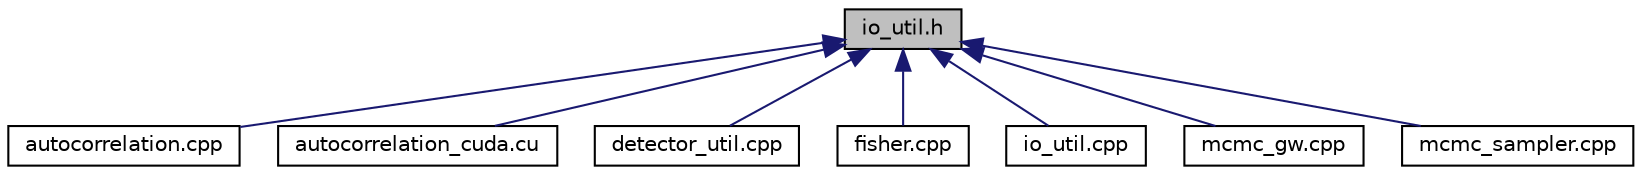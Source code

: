 digraph "io_util.h"
{
  edge [fontname="Helvetica",fontsize="10",labelfontname="Helvetica",labelfontsize="10"];
  node [fontname="Helvetica",fontsize="10",shape=record];
  Node4 [label="io_util.h",height=0.2,width=0.4,color="black", fillcolor="grey75", style="filled", fontcolor="black"];
  Node4 -> Node5 [dir="back",color="midnightblue",fontsize="10",style="solid",fontname="Helvetica"];
  Node5 [label="autocorrelation.cpp",height=0.2,width=0.4,color="black", fillcolor="white", style="filled",URL="$d0/d19/autocorrelation_8cpp.html"];
  Node4 -> Node6 [dir="back",color="midnightblue",fontsize="10",style="solid",fontname="Helvetica"];
  Node6 [label="autocorrelation_cuda.cu",height=0.2,width=0.4,color="black", fillcolor="white", style="filled",URL="$d4/dd1/autocorrelation__cuda_8cu.html"];
  Node4 -> Node7 [dir="back",color="midnightblue",fontsize="10",style="solid",fontname="Helvetica"];
  Node7 [label="detector_util.cpp",height=0.2,width=0.4,color="black", fillcolor="white", style="filled",URL="$d7/d23/detector__util_8cpp.html"];
  Node4 -> Node8 [dir="back",color="midnightblue",fontsize="10",style="solid",fontname="Helvetica"];
  Node8 [label="fisher.cpp",height=0.2,width=0.4,color="black", fillcolor="white", style="filled",URL="$db/dd7/fisher_8cpp.html"];
  Node4 -> Node9 [dir="back",color="midnightblue",fontsize="10",style="solid",fontname="Helvetica"];
  Node9 [label="io_util.cpp",height=0.2,width=0.4,color="black", fillcolor="white", style="filled",URL="$da/d12/io__util_8cpp.html"];
  Node4 -> Node10 [dir="back",color="midnightblue",fontsize="10",style="solid",fontname="Helvetica"];
  Node10 [label="mcmc_gw.cpp",height=0.2,width=0.4,color="black", fillcolor="white", style="filled",URL="$de/dbe/mcmc__gw_8cpp.html"];
  Node4 -> Node11 [dir="back",color="midnightblue",fontsize="10",style="solid",fontname="Helvetica"];
  Node11 [label="mcmc_sampler.cpp",height=0.2,width=0.4,color="black", fillcolor="white", style="filled",URL="$d6/dd4/mcmc__sampler_8cpp.html"];
}
